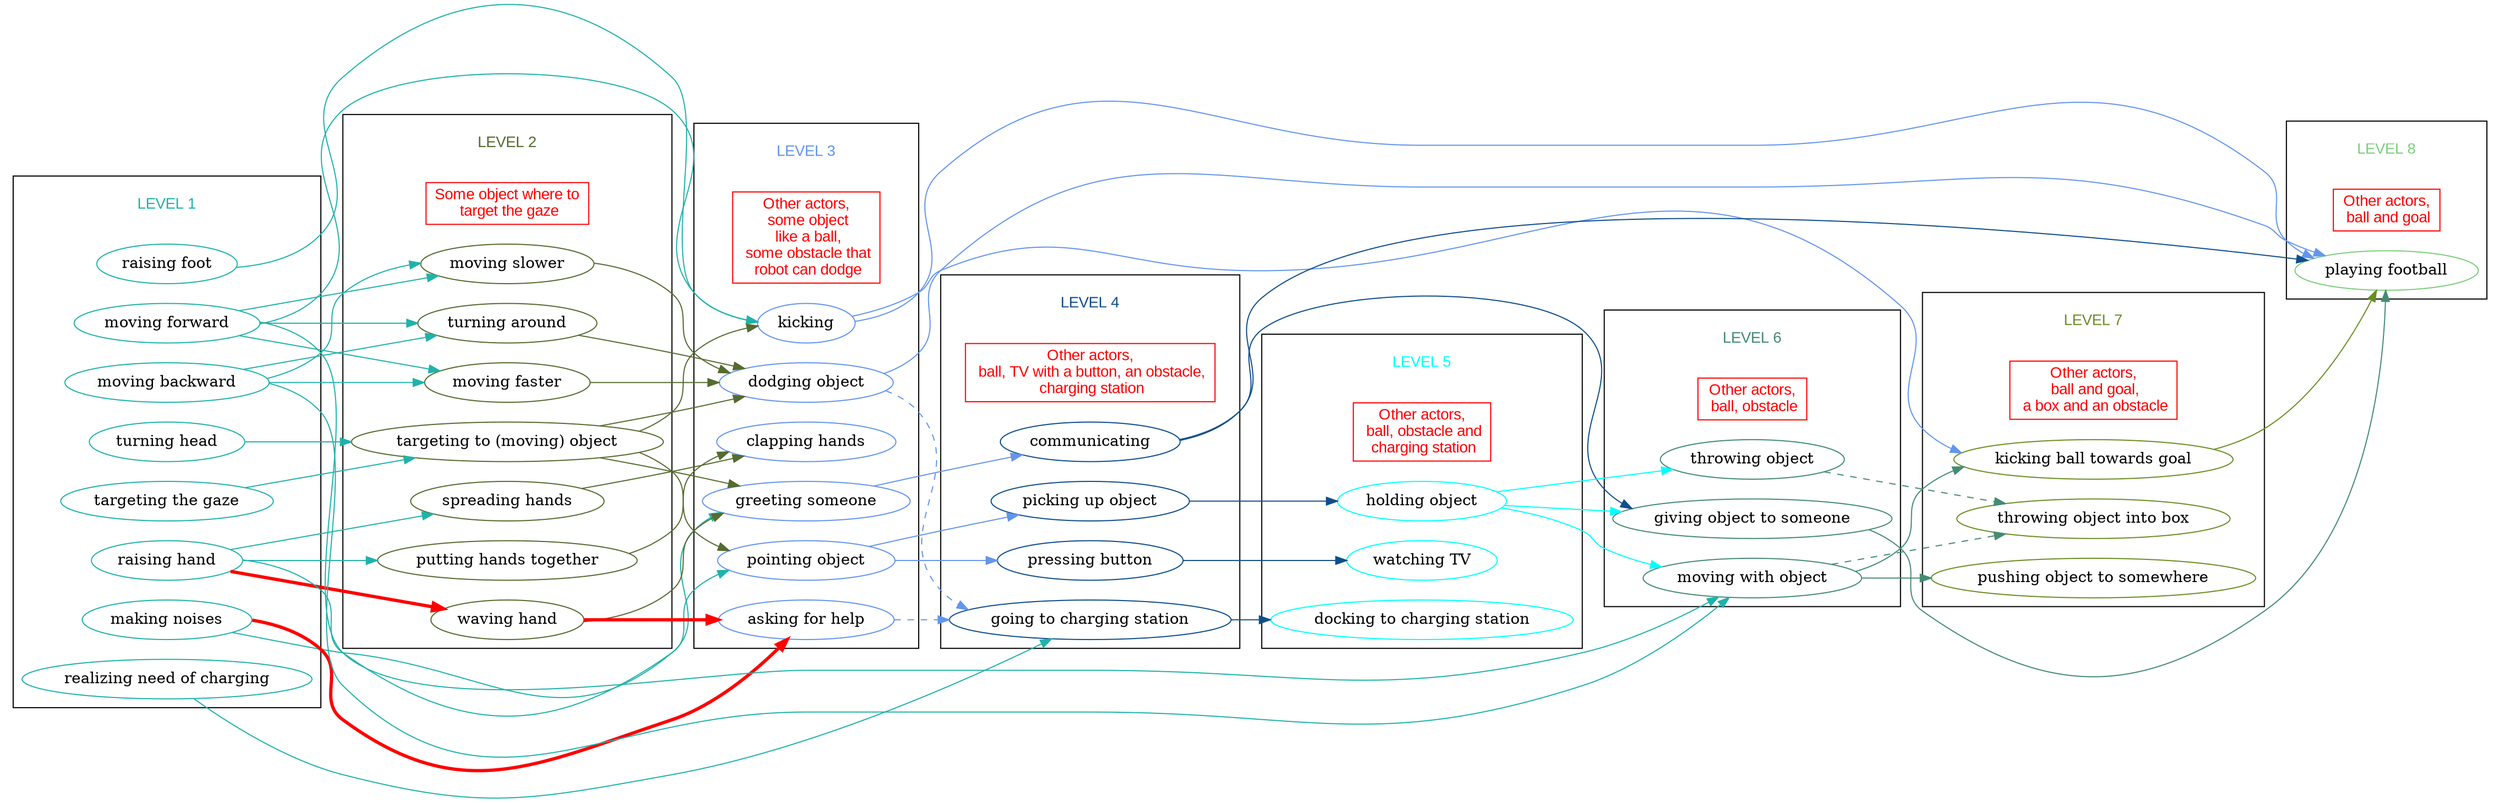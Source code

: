 digraph scenarios {
	//splines="line";
	rankdir="LR";
	graph [ordering="out"];

//arrows with different colors just for clarity

	subgraph cluster_0 {
		rankdir="LR";
		title0 [label="LEVEL 1", fontname=Arial, fontcolor=lightseagreen, shape=plaintext];
		title0;
		node [color=lightseagreen]
		
		"raising hand";
		"making noises";
		"turning head";
		"targeting the gaze";
		"raising foot";
		"moving forward";
		"moving backward";
		"realizing need of charging";
		
		{rank=same;"raising hand";"making noises";"turning head";"targeting the gaze";"raising foot";"moving forward";"moving backward";"realizing need of charging";}
	}

	subgraph cluster_1 {
		rankdir="LR";
		title1 [label="LEVEL 2", fontname=Arial, fontcolor=darkolivegreen, shape=plaintext];
		title1;
		info1 [label="Some object where to\n target the gaze" shape=box, color=red, fontcolor=red, fontname=Arial];
		info1;
		node [color=darkolivegreen]
		
		{"raising hand"} -> "waving hand" [color=red, penwidth=3.0]; //lightseagreen];
		{"turning head"} -> "targeting to (moving) object" [color=lightseagreen];
		{"targeting the gaze"} -> "targeting to (moving) object" [color=lightseagreen];
		{"moving forward" , "moving backward"} -> "turning around" , "moving faster" , "moving slower" [color=lightseagreen];
		{"raising hand"} -> "spreading hands" , "putting hands together" [color=lightseagreen];
		
		{rank=same;"waving hand";"targeting to (moving) object";"turning around";"moving faster";"moving slower";"spreading hands";"putting hands together";}
	}
	
	subgraph cluster_2 {
		rankdir="LR";
		title2 [label="LEVEL 3", fontname=Arial, fontcolor=cornflowerblue, shape=plaintext];
		title2;
		info2 [label="Other actors,\n some object\n like a ball,\n some obstacle that\n robot can dodge" shape=box, color=red, fontcolor=red, fontname=Arial];
		info2;
		node [color=cornflowerblue]		
		
		{"waving hand" , "targeting to (moving) object"} -> "greeting someone" [color=darkolivegreen];
		{"making noises"} -> "greeting someone" [color=lightseagreen];		
		{"spreading hands" , "putting hands together"} -> "clapping hands" [color=darkolivegreen];
		{"raising hand"} -> "pointing object" [color=lightseagreen];
		{"targeting to (moving) object"} -> "pointing object" [color=darkolivegreen];
		{"making noises"} -> "asking for help" [color=red, penwidth=3.0]; //lightseagreen];
		{"waving hand"} -> "asking for help" [color=red, penwidth=3.0]; //darkolivegreen];
		{"raising foot" , "moving forward"} -> "kicking" [color=lightseagreen];
		{"targeting to (moving) object"} -> "kicking" [color=darkolivegreen];
		{"turning around" , "moving faster" , "moving slower" , "targeting to (moving) object"} -> "dodging object" [color=darkolivegreen];
		
		{rank=same;"greeting someone";"clapping hands";"pointing object";"asking for help";"kicking";"dodging object";}
	}
	subgraph cluster_3 {
		rankdir="LR";
		title3 [label="LEVEL 4", fontname=Arial, fontcolor=dodgerblue4, shape=plaintext];
		title3;
		info3 [label="Other actors,\n ball, TV with a button, an obstacle,\n charging station" shape=box, color=red, fontcolor=red, fontname=Arial];
		info3;
		node [color=dodgerblue4]
		
		{"pointing object"} -> "picking up object", "pressing button" [color=cornflowerblue];
		{"greeting someone"} -> "communicating" [color=cornflowerblue];
		{"dodging object", "asking for help"} -> "going to charging station" [color=cornflowerblue, style=dashed];
		{"realizing need of charging"} -> "going to charging station" [color=lightseagreen];
		
		{rank=same;"picking up object";"communicating";"going to charging station";"pressing button";}
	}
	
	subgraph cluster_4 {
		rankdir="LR";
		title4 [label="LEVEL 5", fontname=Arial, fontcolor=cyan, shape=plaintext];
		title4;
		info4 [label="Other actors,\n ball, obstacle and\n charging station" shape=box, color=red, fontcolor=red, fontname=Arial];
		info4;
		node [color=cyan]
		
		{"picking up object"} -> "holding object"  [color=dodgerblue4];
		{"going to charging station"} -> "docking to charging station" [color=dodgerblue4];
		{"pressing button"} -> "watching TV" [color=dodgerblue4];
		
		{rank=same;"holding object";"docking to charging station";"watching TV";}
	}
	
	subgraph cluster_5 {
		rankdir="LR";
		title5 [label="LEVEL 6", fontname=Arial, fontcolor=aquamarine4, shape=plaintext];
		title5;
		info5 [label="Other actors,\n ball, obstacle" shape=box, color=red, fontcolor=red, fontname=Arial];
		info5;			
		node [color=aquamarine4]
		
		{"holding object"}  -> "throwing object", "moving with object" [color=cyan];
		{"moving forward" , "moving backward"} -> "moving with object" [color=lightseagreen];
		{"holding object"} -> "giving object to someone" [color=cyan];
		{"communicating"} -> "giving object to someone" [color=dodgerblue4];
		
		{rank=same;"moving with object";"throwing object";"giving object to someone";}	
	}
	
	subgraph cluster_6 {
		rankdir="LR";
		title6 [label="LEVEL 7", fontname=Arial, fontcolor=olivedrab, shape=plaintext];
		title6;		
		info6 [label="Other actors,\n ball and goal,\n a box and an obstacle" shape=box, color=red, fontcolor=red, fontname=Arial];
		info6;
		node [color=olivedrab]
		
		{"throwing object"} -> "throwing object into box" [style=dashed, color=aquamarine4];
		{"moving with object"} -> "throwing object into box" [style=dashed, color=aquamarine4];
		{"moving with object"} -> "pushing object to somewhere" [color=aquamarine4];
		{"kicking"} -> "kicking ball towards goal" [color=cornflowerblue];
		{"moving with object"} -> "kicking ball towards goal" [color=aquamarine4];
		
		{rank=same;"throwing object into box";"pushing object to somewhere";"kicking ball towards goal";}
	}
	
	subgraph cluster_7 {
		rankdir="LR";
		title7 [label="LEVEL 8", fontname=Arial, fontcolor=palegreen3, shape=plaintext];
		title7;
		info7 [label="Other actors,\n ball and goal\n" shape=box, color=red, fontcolor=red, fontname=Arial];
		info7;
		node [color=palegreen3]	
		
		{"kicking"} -> "playing football" [color=cornflowerblue];
		{"kicking ball towards goal"} -> "playing football" [color=olivedrab];
		{"communicating"} -> "playing football" [color=dodgerblue4];
		{"dodging object"} -> "playing football" [color=cornflowerblue];
		{"giving object to someone"} -> "playing football" [color=aquamarine4];
		
		{rank=same;"playing football";}
	}
}
